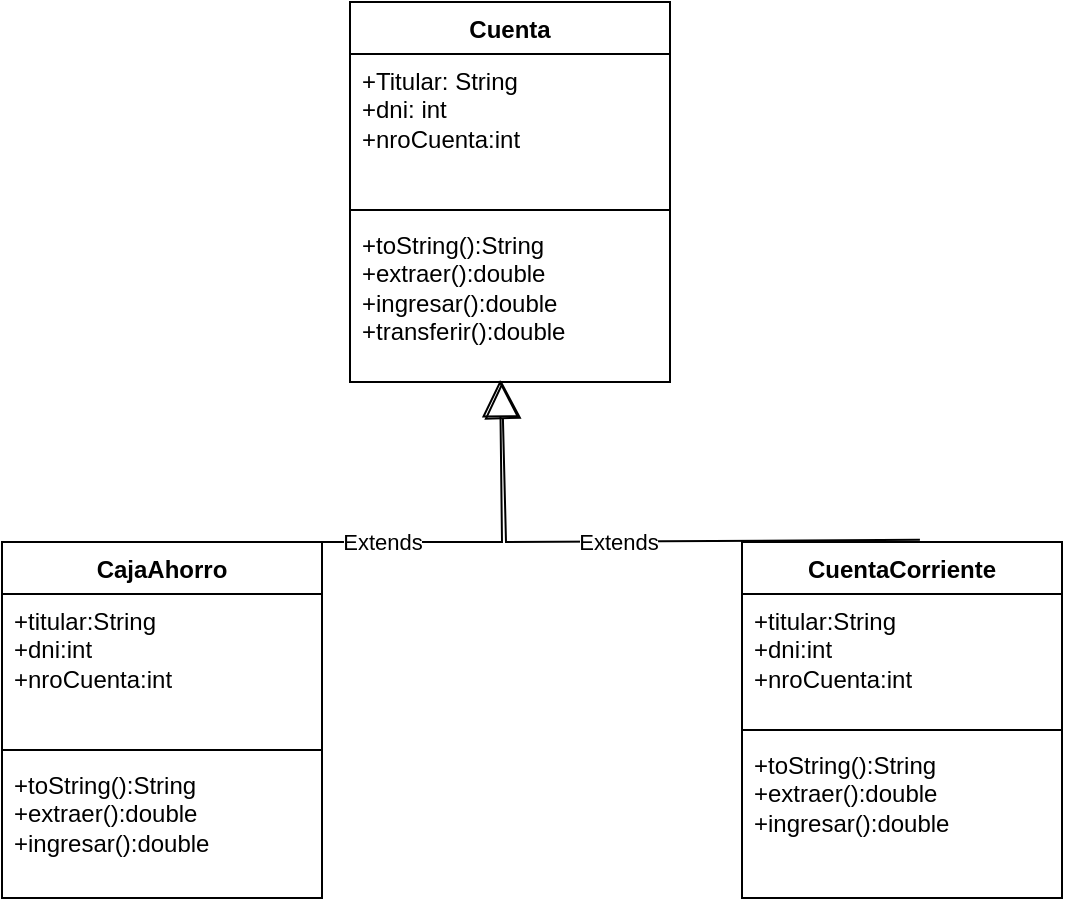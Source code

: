 <mxfile version="24.7.16">
  <diagram id="C5RBs43oDa-KdzZeNtuy" name="Page-1">
    <mxGraphModel dx="443" dy="814" grid="1" gridSize="10" guides="1" tooltips="1" connect="1" arrows="1" fold="1" page="1" pageScale="1" pageWidth="827" pageHeight="1169" math="0" shadow="0">
      <root>
        <mxCell id="WIyWlLk6GJQsqaUBKTNV-0" />
        <mxCell id="WIyWlLk6GJQsqaUBKTNV-1" parent="WIyWlLk6GJQsqaUBKTNV-0" />
        <mxCell id="YkOjX4zoVlpy5BNZ-gAZ-0" value="Cuenta" style="swimlane;fontStyle=1;align=center;verticalAlign=top;childLayout=stackLayout;horizontal=1;startSize=26;horizontalStack=0;resizeParent=1;resizeParentMax=0;resizeLast=0;collapsible=1;marginBottom=0;whiteSpace=wrap;html=1;" vertex="1" parent="WIyWlLk6GJQsqaUBKTNV-1">
          <mxGeometry x="334" y="170" width="160" height="190" as="geometry" />
        </mxCell>
        <mxCell id="YkOjX4zoVlpy5BNZ-gAZ-1" value="+Titular: String&lt;div&gt;+dni: int&lt;/div&gt;&lt;div&gt;+nroCuenta:int&lt;/div&gt;&lt;div&gt;&lt;br&gt;&lt;/div&gt;&lt;div&gt;&lt;br&gt;&lt;/div&gt;" style="text;strokeColor=none;fillColor=none;align=left;verticalAlign=top;spacingLeft=4;spacingRight=4;overflow=hidden;rotatable=0;points=[[0,0.5],[1,0.5]];portConstraint=eastwest;whiteSpace=wrap;html=1;" vertex="1" parent="YkOjX4zoVlpy5BNZ-gAZ-0">
          <mxGeometry y="26" width="160" height="74" as="geometry" />
        </mxCell>
        <mxCell id="YkOjX4zoVlpy5BNZ-gAZ-2" value="" style="line;strokeWidth=1;fillColor=none;align=left;verticalAlign=middle;spacingTop=-1;spacingLeft=3;spacingRight=3;rotatable=0;labelPosition=right;points=[];portConstraint=eastwest;strokeColor=inherit;" vertex="1" parent="YkOjX4zoVlpy5BNZ-gAZ-0">
          <mxGeometry y="100" width="160" height="8" as="geometry" />
        </mxCell>
        <mxCell id="YkOjX4zoVlpy5BNZ-gAZ-3" value="+toString():String&lt;div&gt;+extraer():double&lt;/div&gt;&lt;div&gt;+ingresar():double&lt;/div&gt;&lt;div&gt;+transferir():double&lt;/div&gt;&lt;div&gt;&lt;br&gt;&lt;/div&gt;" style="text;strokeColor=none;fillColor=none;align=left;verticalAlign=top;spacingLeft=4;spacingRight=4;overflow=hidden;rotatable=0;points=[[0,0.5],[1,0.5]];portConstraint=eastwest;whiteSpace=wrap;html=1;" vertex="1" parent="YkOjX4zoVlpy5BNZ-gAZ-0">
          <mxGeometry y="108" width="160" height="82" as="geometry" />
        </mxCell>
        <mxCell id="YkOjX4zoVlpy5BNZ-gAZ-4" value="CajaAhorro" style="swimlane;fontStyle=1;align=center;verticalAlign=top;childLayout=stackLayout;horizontal=1;startSize=26;horizontalStack=0;resizeParent=1;resizeParentMax=0;resizeLast=0;collapsible=1;marginBottom=0;whiteSpace=wrap;html=1;" vertex="1" parent="WIyWlLk6GJQsqaUBKTNV-1">
          <mxGeometry x="160" y="440" width="160" height="178" as="geometry" />
        </mxCell>
        <mxCell id="YkOjX4zoVlpy5BNZ-gAZ-16" value="Extends" style="endArrow=block;endSize=16;endFill=0;html=1;rounded=0;entryX=0.469;entryY=0.988;entryDx=0;entryDy=0;entryPerimeter=0;" edge="1" parent="YkOjX4zoVlpy5BNZ-gAZ-4" target="YkOjX4zoVlpy5BNZ-gAZ-3">
          <mxGeometry x="-0.08" width="160" relative="1" as="geometry">
            <mxPoint x="70" as="sourcePoint" />
            <mxPoint x="230" as="targetPoint" />
            <Array as="points">
              <mxPoint x="250" />
            </Array>
            <mxPoint as="offset" />
          </mxGeometry>
        </mxCell>
        <mxCell id="YkOjX4zoVlpy5BNZ-gAZ-5" value="+titular:String&lt;div&gt;+dni:int&lt;/div&gt;&lt;div&gt;+nroCuenta:int&lt;/div&gt;&lt;div&gt;&lt;br&gt;&lt;/div&gt;" style="text;strokeColor=none;fillColor=none;align=left;verticalAlign=top;spacingLeft=4;spacingRight=4;overflow=hidden;rotatable=0;points=[[0,0.5],[1,0.5]];portConstraint=eastwest;whiteSpace=wrap;html=1;" vertex="1" parent="YkOjX4zoVlpy5BNZ-gAZ-4">
          <mxGeometry y="26" width="160" height="74" as="geometry" />
        </mxCell>
        <mxCell id="YkOjX4zoVlpy5BNZ-gAZ-6" value="" style="line;strokeWidth=1;fillColor=none;align=left;verticalAlign=middle;spacingTop=-1;spacingLeft=3;spacingRight=3;rotatable=0;labelPosition=right;points=[];portConstraint=eastwest;strokeColor=inherit;" vertex="1" parent="YkOjX4zoVlpy5BNZ-gAZ-4">
          <mxGeometry y="100" width="160" height="8" as="geometry" />
        </mxCell>
        <mxCell id="YkOjX4zoVlpy5BNZ-gAZ-7" value="+toString():String&lt;div&gt;+extraer():double&lt;/div&gt;&lt;div&gt;+ingresar():double&lt;/div&gt;&lt;div&gt;&lt;br&gt;&lt;/div&gt;" style="text;strokeColor=none;fillColor=none;align=left;verticalAlign=top;spacingLeft=4;spacingRight=4;overflow=hidden;rotatable=0;points=[[0,0.5],[1,0.5]];portConstraint=eastwest;whiteSpace=wrap;html=1;" vertex="1" parent="YkOjX4zoVlpy5BNZ-gAZ-4">
          <mxGeometry y="108" width="160" height="70" as="geometry" />
        </mxCell>
        <mxCell id="YkOjX4zoVlpy5BNZ-gAZ-8" value="CuentaCorriente" style="swimlane;fontStyle=1;align=center;verticalAlign=top;childLayout=stackLayout;horizontal=1;startSize=26;horizontalStack=0;resizeParent=1;resizeParentMax=0;resizeLast=0;collapsible=1;marginBottom=0;whiteSpace=wrap;html=1;" vertex="1" parent="WIyWlLk6GJQsqaUBKTNV-1">
          <mxGeometry x="530" y="440" width="160" height="178" as="geometry" />
        </mxCell>
        <mxCell id="YkOjX4zoVlpy5BNZ-gAZ-9" value="+titular:String&lt;div&gt;+dni:int&lt;/div&gt;&lt;div&gt;+nroCuenta:int&lt;/div&gt;" style="text;strokeColor=none;fillColor=none;align=left;verticalAlign=top;spacingLeft=4;spacingRight=4;overflow=hidden;rotatable=0;points=[[0,0.5],[1,0.5]];portConstraint=eastwest;whiteSpace=wrap;html=1;" vertex="1" parent="YkOjX4zoVlpy5BNZ-gAZ-8">
          <mxGeometry y="26" width="160" height="64" as="geometry" />
        </mxCell>
        <mxCell id="YkOjX4zoVlpy5BNZ-gAZ-10" value="" style="line;strokeWidth=1;fillColor=none;align=left;verticalAlign=middle;spacingTop=-1;spacingLeft=3;spacingRight=3;rotatable=0;labelPosition=right;points=[];portConstraint=eastwest;strokeColor=inherit;" vertex="1" parent="YkOjX4zoVlpy5BNZ-gAZ-8">
          <mxGeometry y="90" width="160" height="8" as="geometry" />
        </mxCell>
        <mxCell id="YkOjX4zoVlpy5BNZ-gAZ-11" value="+toString():String&lt;div&gt;+extraer():double&lt;/div&gt;&lt;div&gt;+ingresar():double&lt;/div&gt;" style="text;strokeColor=none;fillColor=none;align=left;verticalAlign=top;spacingLeft=4;spacingRight=4;overflow=hidden;rotatable=0;points=[[0,0.5],[1,0.5]];portConstraint=eastwest;whiteSpace=wrap;html=1;" vertex="1" parent="YkOjX4zoVlpy5BNZ-gAZ-8">
          <mxGeometry y="98" width="160" height="80" as="geometry" />
        </mxCell>
        <mxCell id="YkOjX4zoVlpy5BNZ-gAZ-18" value="Extends" style="endArrow=block;endSize=16;endFill=0;html=1;rounded=0;exitX=0.556;exitY=-0.006;exitDx=0;exitDy=0;exitPerimeter=0;entryX=0.65;entryY=1.012;entryDx=0;entryDy=0;entryPerimeter=0;" edge="1" parent="WIyWlLk6GJQsqaUBKTNV-1" source="YkOjX4zoVlpy5BNZ-gAZ-8">
          <mxGeometry x="0.048" width="160" relative="1" as="geometry">
            <mxPoint x="615.04" y="449.02" as="sourcePoint" />
            <mxPoint x="410" y="360.004" as="targetPoint" />
            <Array as="points">
              <mxPoint x="412" y="440" />
            </Array>
            <mxPoint as="offset" />
          </mxGeometry>
        </mxCell>
      </root>
    </mxGraphModel>
  </diagram>
</mxfile>

